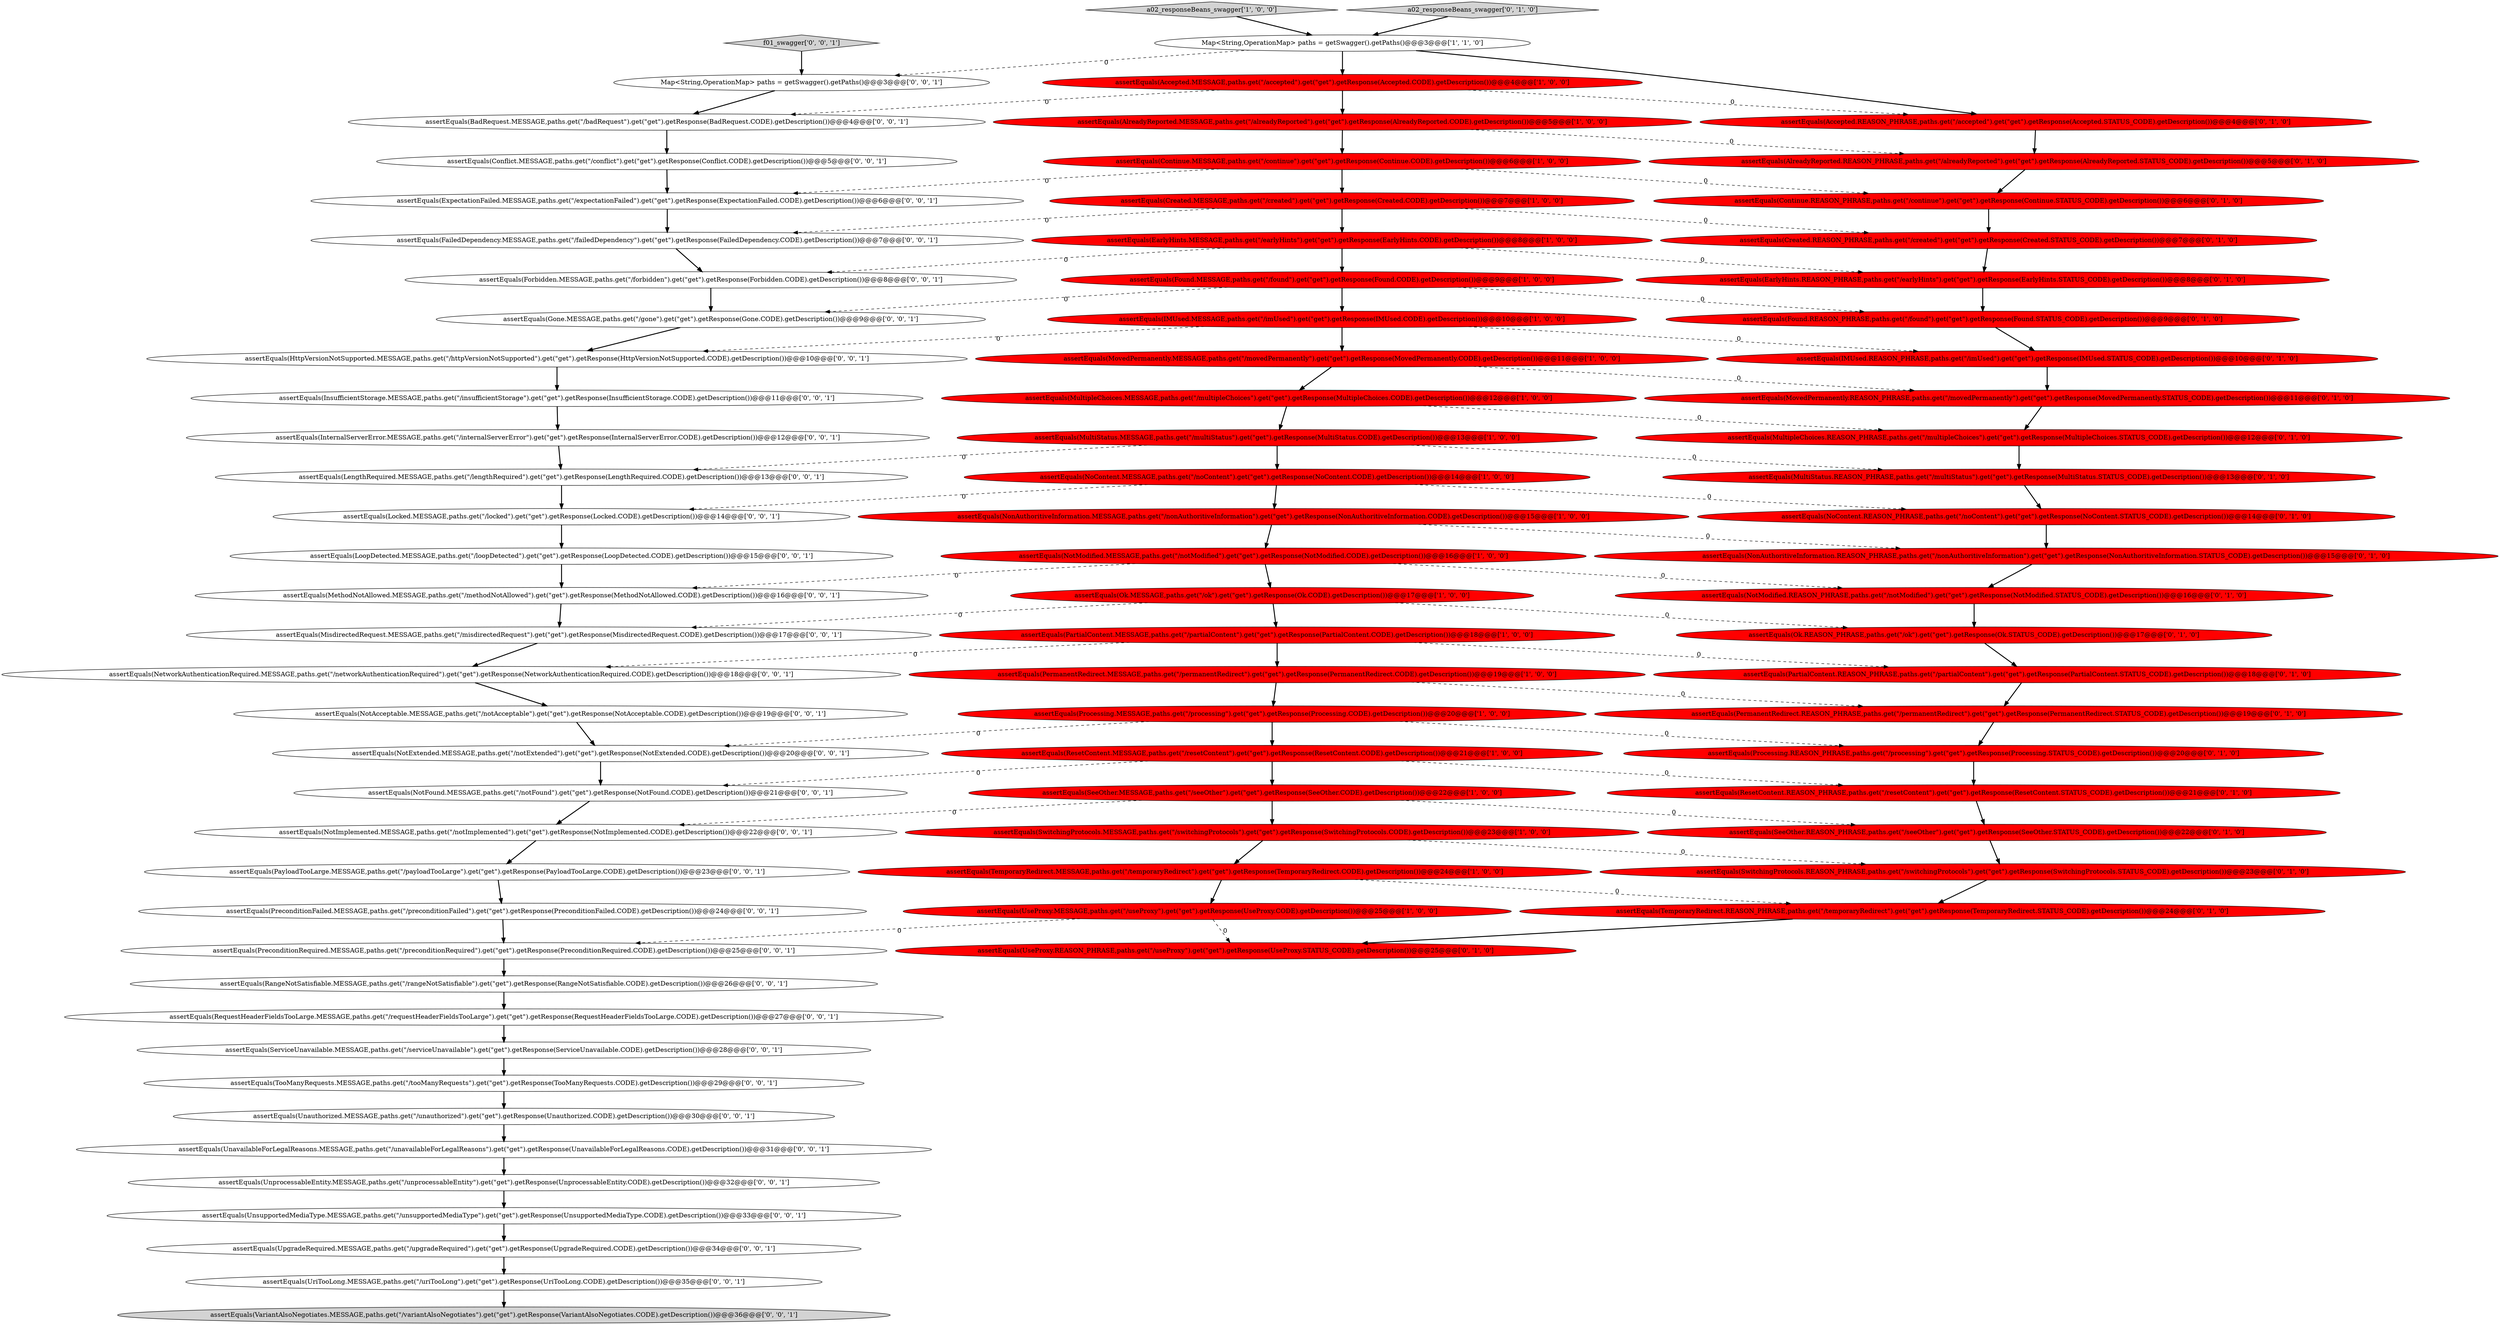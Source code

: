 digraph {
14 [style = filled, label = "assertEquals(MultiStatus.MESSAGE,paths.get(\"/multiStatus\").get(\"get\").getResponse(MultiStatus.CODE).getDescription())@@@13@@@['1', '0', '0']", fillcolor = red, shape = ellipse image = "AAA1AAABBB1BBB"];
59 [style = filled, label = "assertEquals(ServiceUnavailable.MESSAGE,paths.get(\"/serviceUnavailable\").get(\"get\").getResponse(ServiceUnavailable.CODE).getDescription())@@@28@@@['0', '0', '1']", fillcolor = white, shape = ellipse image = "AAA0AAABBB3BBB"];
66 [style = filled, label = "assertEquals(Locked.MESSAGE,paths.get(\"/locked\").get(\"get\").getResponse(Locked.CODE).getDescription())@@@14@@@['0', '0', '1']", fillcolor = white, shape = ellipse image = "AAA0AAABBB3BBB"];
1 [style = filled, label = "assertEquals(Continue.MESSAGE,paths.get(\"/continue\").get(\"get\").getResponse(Continue.CODE).getDescription())@@@6@@@['1', '0', '0']", fillcolor = red, shape = ellipse image = "AAA1AAABBB1BBB"];
67 [style = filled, label = "f01_swagger['0', '0', '1']", fillcolor = lightgray, shape = diamond image = "AAA0AAABBB3BBB"];
3 [style = filled, label = "assertEquals(SeeOther.MESSAGE,paths.get(\"/seeOther\").get(\"get\").getResponse(SeeOther.CODE).getDescription())@@@22@@@['1', '0', '0']", fillcolor = red, shape = ellipse image = "AAA1AAABBB1BBB"];
20 [style = filled, label = "assertEquals(ResetContent.MESSAGE,paths.get(\"/resetContent\").get(\"get\").getResponse(ResetContent.CODE).getDescription())@@@21@@@['1', '0', '0']", fillcolor = red, shape = ellipse image = "AAA1AAABBB1BBB"];
33 [style = filled, label = "assertEquals(IMUsed.REASON_PHRASE,paths.get(\"/imUsed\").get(\"get\").getResponse(IMUsed.STATUS_CODE).getDescription())@@@10@@@['0', '1', '0']", fillcolor = red, shape = ellipse image = "AAA1AAABBB2BBB"];
39 [style = filled, label = "assertEquals(UseProxy.REASON_PHRASE,paths.get(\"/useProxy\").get(\"get\").getResponse(UseProxy.STATUS_CODE).getDescription())@@@25@@@['0', '1', '0']", fillcolor = red, shape = ellipse image = "AAA1AAABBB2BBB"];
61 [style = filled, label = "assertEquals(RequestHeaderFieldsTooLarge.MESSAGE,paths.get(\"/requestHeaderFieldsTooLarge\").get(\"get\").getResponse(RequestHeaderFieldsTooLarge.CODE).getDescription())@@@27@@@['0', '0', '1']", fillcolor = white, shape = ellipse image = "AAA0AAABBB3BBB"];
26 [style = filled, label = "assertEquals(MovedPermanently.REASON_PHRASE,paths.get(\"/movedPermanently\").get(\"get\").getResponse(MovedPermanently.STATUS_CODE).getDescription())@@@11@@@['0', '1', '0']", fillcolor = red, shape = ellipse image = "AAA1AAABBB2BBB"];
53 [style = filled, label = "assertEquals(InsufficientStorage.MESSAGE,paths.get(\"/insufficientStorage\").get(\"get\").getResponse(InsufficientStorage.CODE).getDescription())@@@11@@@['0', '0', '1']", fillcolor = white, shape = ellipse image = "AAA0AAABBB3BBB"];
62 [style = filled, label = "assertEquals(VariantAlsoNegotiates.MESSAGE,paths.get(\"/variantAlsoNegotiates\").get(\"get\").getResponse(VariantAlsoNegotiates.CODE).getDescription())@@@36@@@['0', '0', '1']", fillcolor = lightgray, shape = ellipse image = "AAA0AAABBB3BBB"];
4 [style = filled, label = "a02_responseBeans_swagger['1', '0', '0']", fillcolor = lightgray, shape = diamond image = "AAA0AAABBB1BBB"];
21 [style = filled, label = "assertEquals(NoContent.MESSAGE,paths.get(\"/noContent\").get(\"get\").getResponse(NoContent.CODE).getDescription())@@@14@@@['1', '0', '0']", fillcolor = red, shape = ellipse image = "AAA1AAABBB1BBB"];
24 [style = filled, label = "assertEquals(Accepted.REASON_PHRASE,paths.get(\"/accepted\").get(\"get\").getResponse(Accepted.STATUS_CODE).getDescription())@@@4@@@['0', '1', '0']", fillcolor = red, shape = ellipse image = "AAA1AAABBB2BBB"];
65 [style = filled, label = "assertEquals(UnavailableForLegalReasons.MESSAGE,paths.get(\"/unavailableForLegalReasons\").get(\"get\").getResponse(UnavailableForLegalReasons.CODE).getDescription())@@@31@@@['0', '0', '1']", fillcolor = white, shape = ellipse image = "AAA0AAABBB3BBB"];
0 [style = filled, label = "assertEquals(Found.MESSAGE,paths.get(\"/found\").get(\"get\").getResponse(Found.CODE).getDescription())@@@9@@@['1', '0', '0']", fillcolor = red, shape = ellipse image = "AAA1AAABBB1BBB"];
73 [style = filled, label = "assertEquals(Unauthorized.MESSAGE,paths.get(\"/unauthorized\").get(\"get\").getResponse(Unauthorized.CODE).getDescription())@@@30@@@['0', '0', '1']", fillcolor = white, shape = ellipse image = "AAA0AAABBB3BBB"];
55 [style = filled, label = "assertEquals(LoopDetected.MESSAGE,paths.get(\"/loopDetected\").get(\"get\").getResponse(LoopDetected.CODE).getDescription())@@@15@@@['0', '0', '1']", fillcolor = white, shape = ellipse image = "AAA0AAABBB3BBB"];
49 [style = filled, label = "assertEquals(NotImplemented.MESSAGE,paths.get(\"/notImplemented\").get(\"get\").getResponse(NotImplemented.CODE).getDescription())@@@22@@@['0', '0', '1']", fillcolor = white, shape = ellipse image = "AAA0AAABBB3BBB"];
42 [style = filled, label = "assertEquals(SwitchingProtocols.REASON_PHRASE,paths.get(\"/switchingProtocols\").get(\"get\").getResponse(SwitchingProtocols.STATUS_CODE).getDescription())@@@23@@@['0', '1', '0']", fillcolor = red, shape = ellipse image = "AAA1AAABBB2BBB"];
54 [style = filled, label = "assertEquals(InternalServerError.MESSAGE,paths.get(\"/internalServerError\").get(\"get\").getResponse(InternalServerError.CODE).getDescription())@@@12@@@['0', '0', '1']", fillcolor = white, shape = ellipse image = "AAA0AAABBB3BBB"];
80 [style = filled, label = "Map<String,OperationMap> paths = getSwagger().getPaths()@@@3@@@['0', '0', '1']", fillcolor = white, shape = ellipse image = "AAA0AAABBB3BBB"];
31 [style = filled, label = "assertEquals(NoContent.REASON_PHRASE,paths.get(\"/noContent\").get(\"get\").getResponse(NoContent.STATUS_CODE).getDescription())@@@14@@@['0', '1', '0']", fillcolor = red, shape = ellipse image = "AAA1AAABBB2BBB"];
15 [style = filled, label = "assertEquals(Ok.MESSAGE,paths.get(\"/ok\").get(\"get\").getResponse(Ok.CODE).getDescription())@@@17@@@['1', '0', '0']", fillcolor = red, shape = ellipse image = "AAA1AAABBB1BBB"];
72 [style = filled, label = "assertEquals(NetworkAuthenticationRequired.MESSAGE,paths.get(\"/networkAuthenticationRequired\").get(\"get\").getResponse(NetworkAuthenticationRequired.CODE).getDescription())@@@18@@@['0', '0', '1']", fillcolor = white, shape = ellipse image = "AAA0AAABBB3BBB"];
10 [style = filled, label = "assertEquals(SwitchingProtocols.MESSAGE,paths.get(\"/switchingProtocols\").get(\"get\").getResponse(SwitchingProtocols.CODE).getDescription())@@@23@@@['1', '0', '0']", fillcolor = red, shape = ellipse image = "AAA1AAABBB1BBB"];
6 [style = filled, label = "assertEquals(MovedPermanently.MESSAGE,paths.get(\"/movedPermanently\").get(\"get\").getResponse(MovedPermanently.CODE).getDescription())@@@11@@@['1', '0', '0']", fillcolor = red, shape = ellipse image = "AAA1AAABBB1BBB"];
64 [style = filled, label = "assertEquals(PreconditionFailed.MESSAGE,paths.get(\"/preconditionFailed\").get(\"get\").getResponse(PreconditionFailed.CODE).getDescription())@@@24@@@['0', '0', '1']", fillcolor = white, shape = ellipse image = "AAA0AAABBB3BBB"];
23 [style = filled, label = "assertEquals(TemporaryRedirect.MESSAGE,paths.get(\"/temporaryRedirect\").get(\"get\").getResponse(TemporaryRedirect.CODE).getDescription())@@@24@@@['1', '0', '0']", fillcolor = red, shape = ellipse image = "AAA1AAABBB1BBB"];
46 [style = filled, label = "assertEquals(SeeOther.REASON_PHRASE,paths.get(\"/seeOther\").get(\"get\").getResponse(SeeOther.STATUS_CODE).getDescription())@@@22@@@['0', '1', '0']", fillcolor = red, shape = ellipse image = "AAA1AAABBB2BBB"];
50 [style = filled, label = "assertEquals(TooManyRequests.MESSAGE,paths.get(\"/tooManyRequests\").get(\"get\").getResponse(TooManyRequests.CODE).getDescription())@@@29@@@['0', '0', '1']", fillcolor = white, shape = ellipse image = "AAA0AAABBB3BBB"];
41 [style = filled, label = "assertEquals(NotModified.REASON_PHRASE,paths.get(\"/notModified\").get(\"get\").getResponse(NotModified.STATUS_CODE).getDescription())@@@16@@@['0', '1', '0']", fillcolor = red, shape = ellipse image = "AAA1AAABBB2BBB"];
76 [style = filled, label = "assertEquals(UriTooLong.MESSAGE,paths.get(\"/uriTooLong\").get(\"get\").getResponse(UriTooLong.CODE).getDescription())@@@35@@@['0', '0', '1']", fillcolor = white, shape = ellipse image = "AAA0AAABBB3BBB"];
68 [style = filled, label = "assertEquals(Conflict.MESSAGE,paths.get(\"/conflict\").get(\"get\").getResponse(Conflict.CODE).getDescription())@@@5@@@['0', '0', '1']", fillcolor = white, shape = ellipse image = "AAA0AAABBB3BBB"];
27 [style = filled, label = "assertEquals(EarlyHints.REASON_PHRASE,paths.get(\"/earlyHints\").get(\"get\").getResponse(EarlyHints.STATUS_CODE).getDescription())@@@8@@@['0', '1', '0']", fillcolor = red, shape = ellipse image = "AAA1AAABBB2BBB"];
34 [style = filled, label = "assertEquals(ResetContent.REASON_PHRASE,paths.get(\"/resetContent\").get(\"get\").getResponse(ResetContent.STATUS_CODE).getDescription())@@@21@@@['0', '1', '0']", fillcolor = red, shape = ellipse image = "AAA1AAABBB2BBB"];
17 [style = filled, label = "assertEquals(AlreadyReported.MESSAGE,paths.get(\"/alreadyReported\").get(\"get\").getResponse(AlreadyReported.CODE).getDescription())@@@5@@@['1', '0', '0']", fillcolor = red, shape = ellipse image = "AAA1AAABBB1BBB"];
79 [style = filled, label = "assertEquals(NotExtended.MESSAGE,paths.get(\"/notExtended\").get(\"get\").getResponse(NotExtended.CODE).getDescription())@@@20@@@['0', '0', '1']", fillcolor = white, shape = ellipse image = "AAA0AAABBB3BBB"];
12 [style = filled, label = "assertEquals(IMUsed.MESSAGE,paths.get(\"/imUsed\").get(\"get\").getResponse(IMUsed.CODE).getDescription())@@@10@@@['1', '0', '0']", fillcolor = red, shape = ellipse image = "AAA1AAABBB1BBB"];
11 [style = filled, label = "assertEquals(Accepted.MESSAGE,paths.get(\"/accepted\").get(\"get\").getResponse(Accepted.CODE).getDescription())@@@4@@@['1', '0', '0']", fillcolor = red, shape = ellipse image = "AAA1AAABBB1BBB"];
35 [style = filled, label = "assertEquals(PartialContent.REASON_PHRASE,paths.get(\"/partialContent\").get(\"get\").getResponse(PartialContent.STATUS_CODE).getDescription())@@@18@@@['0', '1', '0']", fillcolor = red, shape = ellipse image = "AAA1AAABBB2BBB"];
36 [style = filled, label = "assertEquals(Found.REASON_PHRASE,paths.get(\"/found\").get(\"get\").getResponse(Found.STATUS_CODE).getDescription())@@@9@@@['0', '1', '0']", fillcolor = red, shape = ellipse image = "AAA1AAABBB2BBB"];
40 [style = filled, label = "assertEquals(Continue.REASON_PHRASE,paths.get(\"/continue\").get(\"get\").getResponse(Continue.STATUS_CODE).getDescription())@@@6@@@['0', '1', '0']", fillcolor = red, shape = ellipse image = "AAA1AAABBB2BBB"];
44 [style = filled, label = "a02_responseBeans_swagger['0', '1', '0']", fillcolor = lightgray, shape = diamond image = "AAA0AAABBB2BBB"];
8 [style = filled, label = "assertEquals(UseProxy.MESSAGE,paths.get(\"/useProxy\").get(\"get\").getResponse(UseProxy.CODE).getDescription())@@@25@@@['1', '0', '0']", fillcolor = red, shape = ellipse image = "AAA1AAABBB1BBB"];
28 [style = filled, label = "assertEquals(MultiStatus.REASON_PHRASE,paths.get(\"/multiStatus\").get(\"get\").getResponse(MultiStatus.STATUS_CODE).getDescription())@@@13@@@['0', '1', '0']", fillcolor = red, shape = ellipse image = "AAA1AAABBB2BBB"];
43 [style = filled, label = "assertEquals(PermanentRedirect.REASON_PHRASE,paths.get(\"/permanentRedirect\").get(\"get\").getResponse(PermanentRedirect.STATUS_CODE).getDescription())@@@19@@@['0', '1', '0']", fillcolor = red, shape = ellipse image = "AAA1AAABBB2BBB"];
19 [style = filled, label = "assertEquals(MultipleChoices.MESSAGE,paths.get(\"/multipleChoices\").get(\"get\").getResponse(MultipleChoices.CODE).getDescription())@@@12@@@['1', '0', '0']", fillcolor = red, shape = ellipse image = "AAA1AAABBB1BBB"];
45 [style = filled, label = "assertEquals(Ok.REASON_PHRASE,paths.get(\"/ok\").get(\"get\").getResponse(Ok.STATUS_CODE).getDescription())@@@17@@@['0', '1', '0']", fillcolor = red, shape = ellipse image = "AAA1AAABBB2BBB"];
5 [style = filled, label = "Map<String,OperationMap> paths = getSwagger().getPaths()@@@3@@@['1', '1', '0']", fillcolor = white, shape = ellipse image = "AAA0AAABBB1BBB"];
51 [style = filled, label = "assertEquals(MethodNotAllowed.MESSAGE,paths.get(\"/methodNotAllowed\").get(\"get\").getResponse(MethodNotAllowed.CODE).getDescription())@@@16@@@['0', '0', '1']", fillcolor = white, shape = ellipse image = "AAA0AAABBB3BBB"];
78 [style = filled, label = "assertEquals(PayloadTooLarge.MESSAGE,paths.get(\"/payloadTooLarge\").get(\"get\").getResponse(PayloadTooLarge.CODE).getDescription())@@@23@@@['0', '0', '1']", fillcolor = white, shape = ellipse image = "AAA0AAABBB3BBB"];
81 [style = filled, label = "assertEquals(LengthRequired.MESSAGE,paths.get(\"/lengthRequired\").get(\"get\").getResponse(LengthRequired.CODE).getDescription())@@@13@@@['0', '0', '1']", fillcolor = white, shape = ellipse image = "AAA0AAABBB3BBB"];
70 [style = filled, label = "assertEquals(PreconditionRequired.MESSAGE,paths.get(\"/preconditionRequired\").get(\"get\").getResponse(PreconditionRequired.CODE).getDescription())@@@25@@@['0', '0', '1']", fillcolor = white, shape = ellipse image = "AAA0AAABBB3BBB"];
48 [style = filled, label = "assertEquals(UnprocessableEntity.MESSAGE,paths.get(\"/unprocessableEntity\").get(\"get\").getResponse(UnprocessableEntity.CODE).getDescription())@@@32@@@['0', '0', '1']", fillcolor = white, shape = ellipse image = "AAA0AAABBB3BBB"];
13 [style = filled, label = "assertEquals(PartialContent.MESSAGE,paths.get(\"/partialContent\").get(\"get\").getResponse(PartialContent.CODE).getDescription())@@@18@@@['1', '0', '0']", fillcolor = red, shape = ellipse image = "AAA1AAABBB1BBB"];
18 [style = filled, label = "assertEquals(Created.MESSAGE,paths.get(\"/created\").get(\"get\").getResponse(Created.CODE).getDescription())@@@7@@@['1', '0', '0']", fillcolor = red, shape = ellipse image = "AAA1AAABBB1BBB"];
58 [style = filled, label = "assertEquals(UpgradeRequired.MESSAGE,paths.get(\"/upgradeRequired\").get(\"get\").getResponse(UpgradeRequired.CODE).getDescription())@@@34@@@['0', '0', '1']", fillcolor = white, shape = ellipse image = "AAA0AAABBB3BBB"];
47 [style = filled, label = "assertEquals(Gone.MESSAGE,paths.get(\"/gone\").get(\"get\").getResponse(Gone.CODE).getDescription())@@@9@@@['0', '0', '1']", fillcolor = white, shape = ellipse image = "AAA0AAABBB3BBB"];
29 [style = filled, label = "assertEquals(Created.REASON_PHRASE,paths.get(\"/created\").get(\"get\").getResponse(Created.STATUS_CODE).getDescription())@@@7@@@['0', '1', '0']", fillcolor = red, shape = ellipse image = "AAA1AAABBB2BBB"];
30 [style = filled, label = "assertEquals(MultipleChoices.REASON_PHRASE,paths.get(\"/multipleChoices\").get(\"get\").getResponse(MultipleChoices.STATUS_CODE).getDescription())@@@12@@@['0', '1', '0']", fillcolor = red, shape = ellipse image = "AAA1AAABBB2BBB"];
37 [style = filled, label = "assertEquals(AlreadyReported.REASON_PHRASE,paths.get(\"/alreadyReported\").get(\"get\").getResponse(AlreadyReported.STATUS_CODE).getDescription())@@@5@@@['0', '1', '0']", fillcolor = red, shape = ellipse image = "AAA1AAABBB2BBB"];
16 [style = filled, label = "assertEquals(Processing.MESSAGE,paths.get(\"/processing\").get(\"get\").getResponse(Processing.CODE).getDescription())@@@20@@@['1', '0', '0']", fillcolor = red, shape = ellipse image = "AAA1AAABBB1BBB"];
25 [style = filled, label = "assertEquals(Processing.REASON_PHRASE,paths.get(\"/processing\").get(\"get\").getResponse(Processing.STATUS_CODE).getDescription())@@@20@@@['0', '1', '0']", fillcolor = red, shape = ellipse image = "AAA1AAABBB2BBB"];
32 [style = filled, label = "assertEquals(TemporaryRedirect.REASON_PHRASE,paths.get(\"/temporaryRedirect\").get(\"get\").getResponse(TemporaryRedirect.STATUS_CODE).getDescription())@@@24@@@['0', '1', '0']", fillcolor = red, shape = ellipse image = "AAA1AAABBB2BBB"];
60 [style = filled, label = "assertEquals(MisdirectedRequest.MESSAGE,paths.get(\"/misdirectedRequest\").get(\"get\").getResponse(MisdirectedRequest.CODE).getDescription())@@@17@@@['0', '0', '1']", fillcolor = white, shape = ellipse image = "AAA0AAABBB3BBB"];
7 [style = filled, label = "assertEquals(NonAuthoritiveInformation.MESSAGE,paths.get(\"/nonAuthoritiveInformation\").get(\"get\").getResponse(NonAuthoritiveInformation.CODE).getDescription())@@@15@@@['1', '0', '0']", fillcolor = red, shape = ellipse image = "AAA1AAABBB1BBB"];
71 [style = filled, label = "assertEquals(NotFound.MESSAGE,paths.get(\"/notFound\").get(\"get\").getResponse(NotFound.CODE).getDescription())@@@21@@@['0', '0', '1']", fillcolor = white, shape = ellipse image = "AAA0AAABBB3BBB"];
52 [style = filled, label = "assertEquals(FailedDependency.MESSAGE,paths.get(\"/failedDependency\").get(\"get\").getResponse(FailedDependency.CODE).getDescription())@@@7@@@['0', '0', '1']", fillcolor = white, shape = ellipse image = "AAA0AAABBB3BBB"];
75 [style = filled, label = "assertEquals(HttpVersionNotSupported.MESSAGE,paths.get(\"/httpVersionNotSupported\").get(\"get\").getResponse(HttpVersionNotSupported.CODE).getDescription())@@@10@@@['0', '0', '1']", fillcolor = white, shape = ellipse image = "AAA0AAABBB3BBB"];
22 [style = filled, label = "assertEquals(PermanentRedirect.MESSAGE,paths.get(\"/permanentRedirect\").get(\"get\").getResponse(PermanentRedirect.CODE).getDescription())@@@19@@@['1', '0', '0']", fillcolor = red, shape = ellipse image = "AAA1AAABBB1BBB"];
77 [style = filled, label = "assertEquals(NotAcceptable.MESSAGE,paths.get(\"/notAcceptable\").get(\"get\").getResponse(NotAcceptable.CODE).getDescription())@@@19@@@['0', '0', '1']", fillcolor = white, shape = ellipse image = "AAA0AAABBB3BBB"];
57 [style = filled, label = "assertEquals(RangeNotSatisfiable.MESSAGE,paths.get(\"/rangeNotSatisfiable\").get(\"get\").getResponse(RangeNotSatisfiable.CODE).getDescription())@@@26@@@['0', '0', '1']", fillcolor = white, shape = ellipse image = "AAA0AAABBB3BBB"];
63 [style = filled, label = "assertEquals(BadRequest.MESSAGE,paths.get(\"/badRequest\").get(\"get\").getResponse(BadRequest.CODE).getDescription())@@@4@@@['0', '0', '1']", fillcolor = white, shape = ellipse image = "AAA0AAABBB3BBB"];
9 [style = filled, label = "assertEquals(NotModified.MESSAGE,paths.get(\"/notModified\").get(\"get\").getResponse(NotModified.CODE).getDescription())@@@16@@@['1', '0', '0']", fillcolor = red, shape = ellipse image = "AAA1AAABBB1BBB"];
2 [style = filled, label = "assertEquals(EarlyHints.MESSAGE,paths.get(\"/earlyHints\").get(\"get\").getResponse(EarlyHints.CODE).getDescription())@@@8@@@['1', '0', '0']", fillcolor = red, shape = ellipse image = "AAA1AAABBB1BBB"];
38 [style = filled, label = "assertEquals(NonAuthoritiveInformation.REASON_PHRASE,paths.get(\"/nonAuthoritiveInformation\").get(\"get\").getResponse(NonAuthoritiveInformation.STATUS_CODE).getDescription())@@@15@@@['0', '1', '0']", fillcolor = red, shape = ellipse image = "AAA1AAABBB2BBB"];
69 [style = filled, label = "assertEquals(Forbidden.MESSAGE,paths.get(\"/forbidden\").get(\"get\").getResponse(Forbidden.CODE).getDescription())@@@8@@@['0', '0', '1']", fillcolor = white, shape = ellipse image = "AAA0AAABBB3BBB"];
56 [style = filled, label = "assertEquals(UnsupportedMediaType.MESSAGE,paths.get(\"/unsupportedMediaType\").get(\"get\").getResponse(UnsupportedMediaType.CODE).getDescription())@@@33@@@['0', '0', '1']", fillcolor = white, shape = ellipse image = "AAA0AAABBB3BBB"];
74 [style = filled, label = "assertEquals(ExpectationFailed.MESSAGE,paths.get(\"/expectationFailed\").get(\"get\").getResponse(ExpectationFailed.CODE).getDescription())@@@6@@@['0', '0', '1']", fillcolor = white, shape = ellipse image = "AAA0AAABBB3BBB"];
34->46 [style = bold, label=""];
76->62 [style = bold, label=""];
21->66 [style = dashed, label="0"];
73->65 [style = bold, label=""];
25->34 [style = bold, label=""];
14->81 [style = dashed, label="0"];
55->51 [style = bold, label=""];
65->48 [style = bold, label=""];
0->47 [style = dashed, label="0"];
38->41 [style = bold, label=""];
15->60 [style = dashed, label="0"];
49->78 [style = bold, label=""];
53->54 [style = bold, label=""];
35->43 [style = bold, label=""];
61->59 [style = bold, label=""];
36->33 [style = bold, label=""];
16->79 [style = dashed, label="0"];
23->32 [style = dashed, label="0"];
1->40 [style = dashed, label="0"];
15->45 [style = dashed, label="0"];
7->9 [style = bold, label=""];
30->28 [style = bold, label=""];
19->30 [style = dashed, label="0"];
81->66 [style = bold, label=""];
20->71 [style = dashed, label="0"];
6->26 [style = dashed, label="0"];
52->69 [style = bold, label=""];
68->74 [style = bold, label=""];
71->49 [style = bold, label=""];
18->52 [style = dashed, label="0"];
41->45 [style = bold, label=""];
70->57 [style = bold, label=""];
9->41 [style = dashed, label="0"];
13->22 [style = bold, label=""];
0->36 [style = dashed, label="0"];
45->35 [style = bold, label=""];
18->29 [style = dashed, label="0"];
46->42 [style = bold, label=""];
15->13 [style = bold, label=""];
5->80 [style = dashed, label="0"];
57->61 [style = bold, label=""];
22->43 [style = dashed, label="0"];
16->25 [style = dashed, label="0"];
72->77 [style = bold, label=""];
2->27 [style = dashed, label="0"];
54->81 [style = bold, label=""];
20->3 [style = bold, label=""];
23->8 [style = bold, label=""];
56->58 [style = bold, label=""];
3->10 [style = bold, label=""];
29->27 [style = bold, label=""];
51->60 [style = bold, label=""];
2->69 [style = dashed, label="0"];
20->34 [style = dashed, label="0"];
58->76 [style = bold, label=""];
7->38 [style = dashed, label="0"];
42->32 [style = bold, label=""];
21->7 [style = bold, label=""];
11->17 [style = bold, label=""];
5->11 [style = bold, label=""];
16->20 [style = bold, label=""];
13->72 [style = dashed, label="0"];
14->21 [style = bold, label=""];
40->29 [style = bold, label=""];
59->50 [style = bold, label=""];
67->80 [style = bold, label=""];
12->33 [style = dashed, label="0"];
17->1 [style = bold, label=""];
13->35 [style = dashed, label="0"];
14->28 [style = dashed, label="0"];
8->70 [style = dashed, label="0"];
22->16 [style = bold, label=""];
0->12 [style = bold, label=""];
28->31 [style = bold, label=""];
78->64 [style = bold, label=""];
3->46 [style = dashed, label="0"];
31->38 [style = bold, label=""];
33->26 [style = bold, label=""];
21->31 [style = dashed, label="0"];
9->51 [style = dashed, label="0"];
2->0 [style = bold, label=""];
19->14 [style = bold, label=""];
66->55 [style = bold, label=""];
60->72 [style = bold, label=""];
10->23 [style = bold, label=""];
5->24 [style = bold, label=""];
32->39 [style = bold, label=""];
79->71 [style = bold, label=""];
44->5 [style = bold, label=""];
4->5 [style = bold, label=""];
47->75 [style = bold, label=""];
80->63 [style = bold, label=""];
12->75 [style = dashed, label="0"];
27->36 [style = bold, label=""];
48->56 [style = bold, label=""];
74->52 [style = bold, label=""];
1->18 [style = bold, label=""];
6->19 [style = bold, label=""];
18->2 [style = bold, label=""];
10->42 [style = dashed, label="0"];
12->6 [style = bold, label=""];
1->74 [style = dashed, label="0"];
11->63 [style = dashed, label="0"];
77->79 [style = bold, label=""];
26->30 [style = bold, label=""];
63->68 [style = bold, label=""];
9->15 [style = bold, label=""];
8->39 [style = dashed, label="0"];
3->49 [style = dashed, label="0"];
50->73 [style = bold, label=""];
11->24 [style = dashed, label="0"];
24->37 [style = bold, label=""];
69->47 [style = bold, label=""];
17->37 [style = dashed, label="0"];
43->25 [style = bold, label=""];
75->53 [style = bold, label=""];
37->40 [style = bold, label=""];
64->70 [style = bold, label=""];
}
